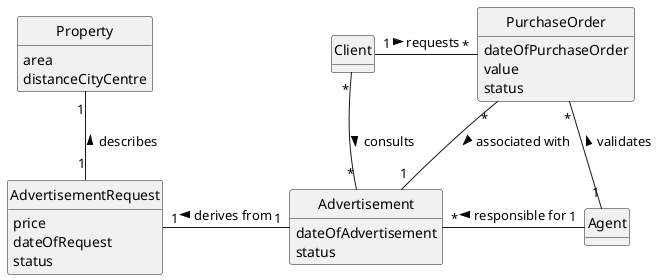 @startuml
skinparam monochrome true
skinparam packageStyle rectangle
skinparam shadowing false

skinparam classAttributeIconSize 0

hide circle
hide methods

class Client{}

class Agent {}

class PurchaseOrder{
dateOfPurchaseOrder
value
status
}

class Property {
area
distanceCityCentre
}

class Advertisement {
dateOfAdvertisement
status
}

class AdvertisementRequest {
price
dateOfRequest
status
}

Client"*" -- "*"Advertisement: consults >
Advertisement"*" - "1"Agent: responsible for <

Client"1" --r "*"PurchaseOrder: requests >

PurchaseOrder "*"-- "1"Advertisement : associated with >
PurchaseOrder"*" --d "1" Agent: validates <
AdvertisementRequest"1" --r "1" Advertisement: derives from <

Property"1" --d "1"AdvertisementRequest: describes <

@enduml